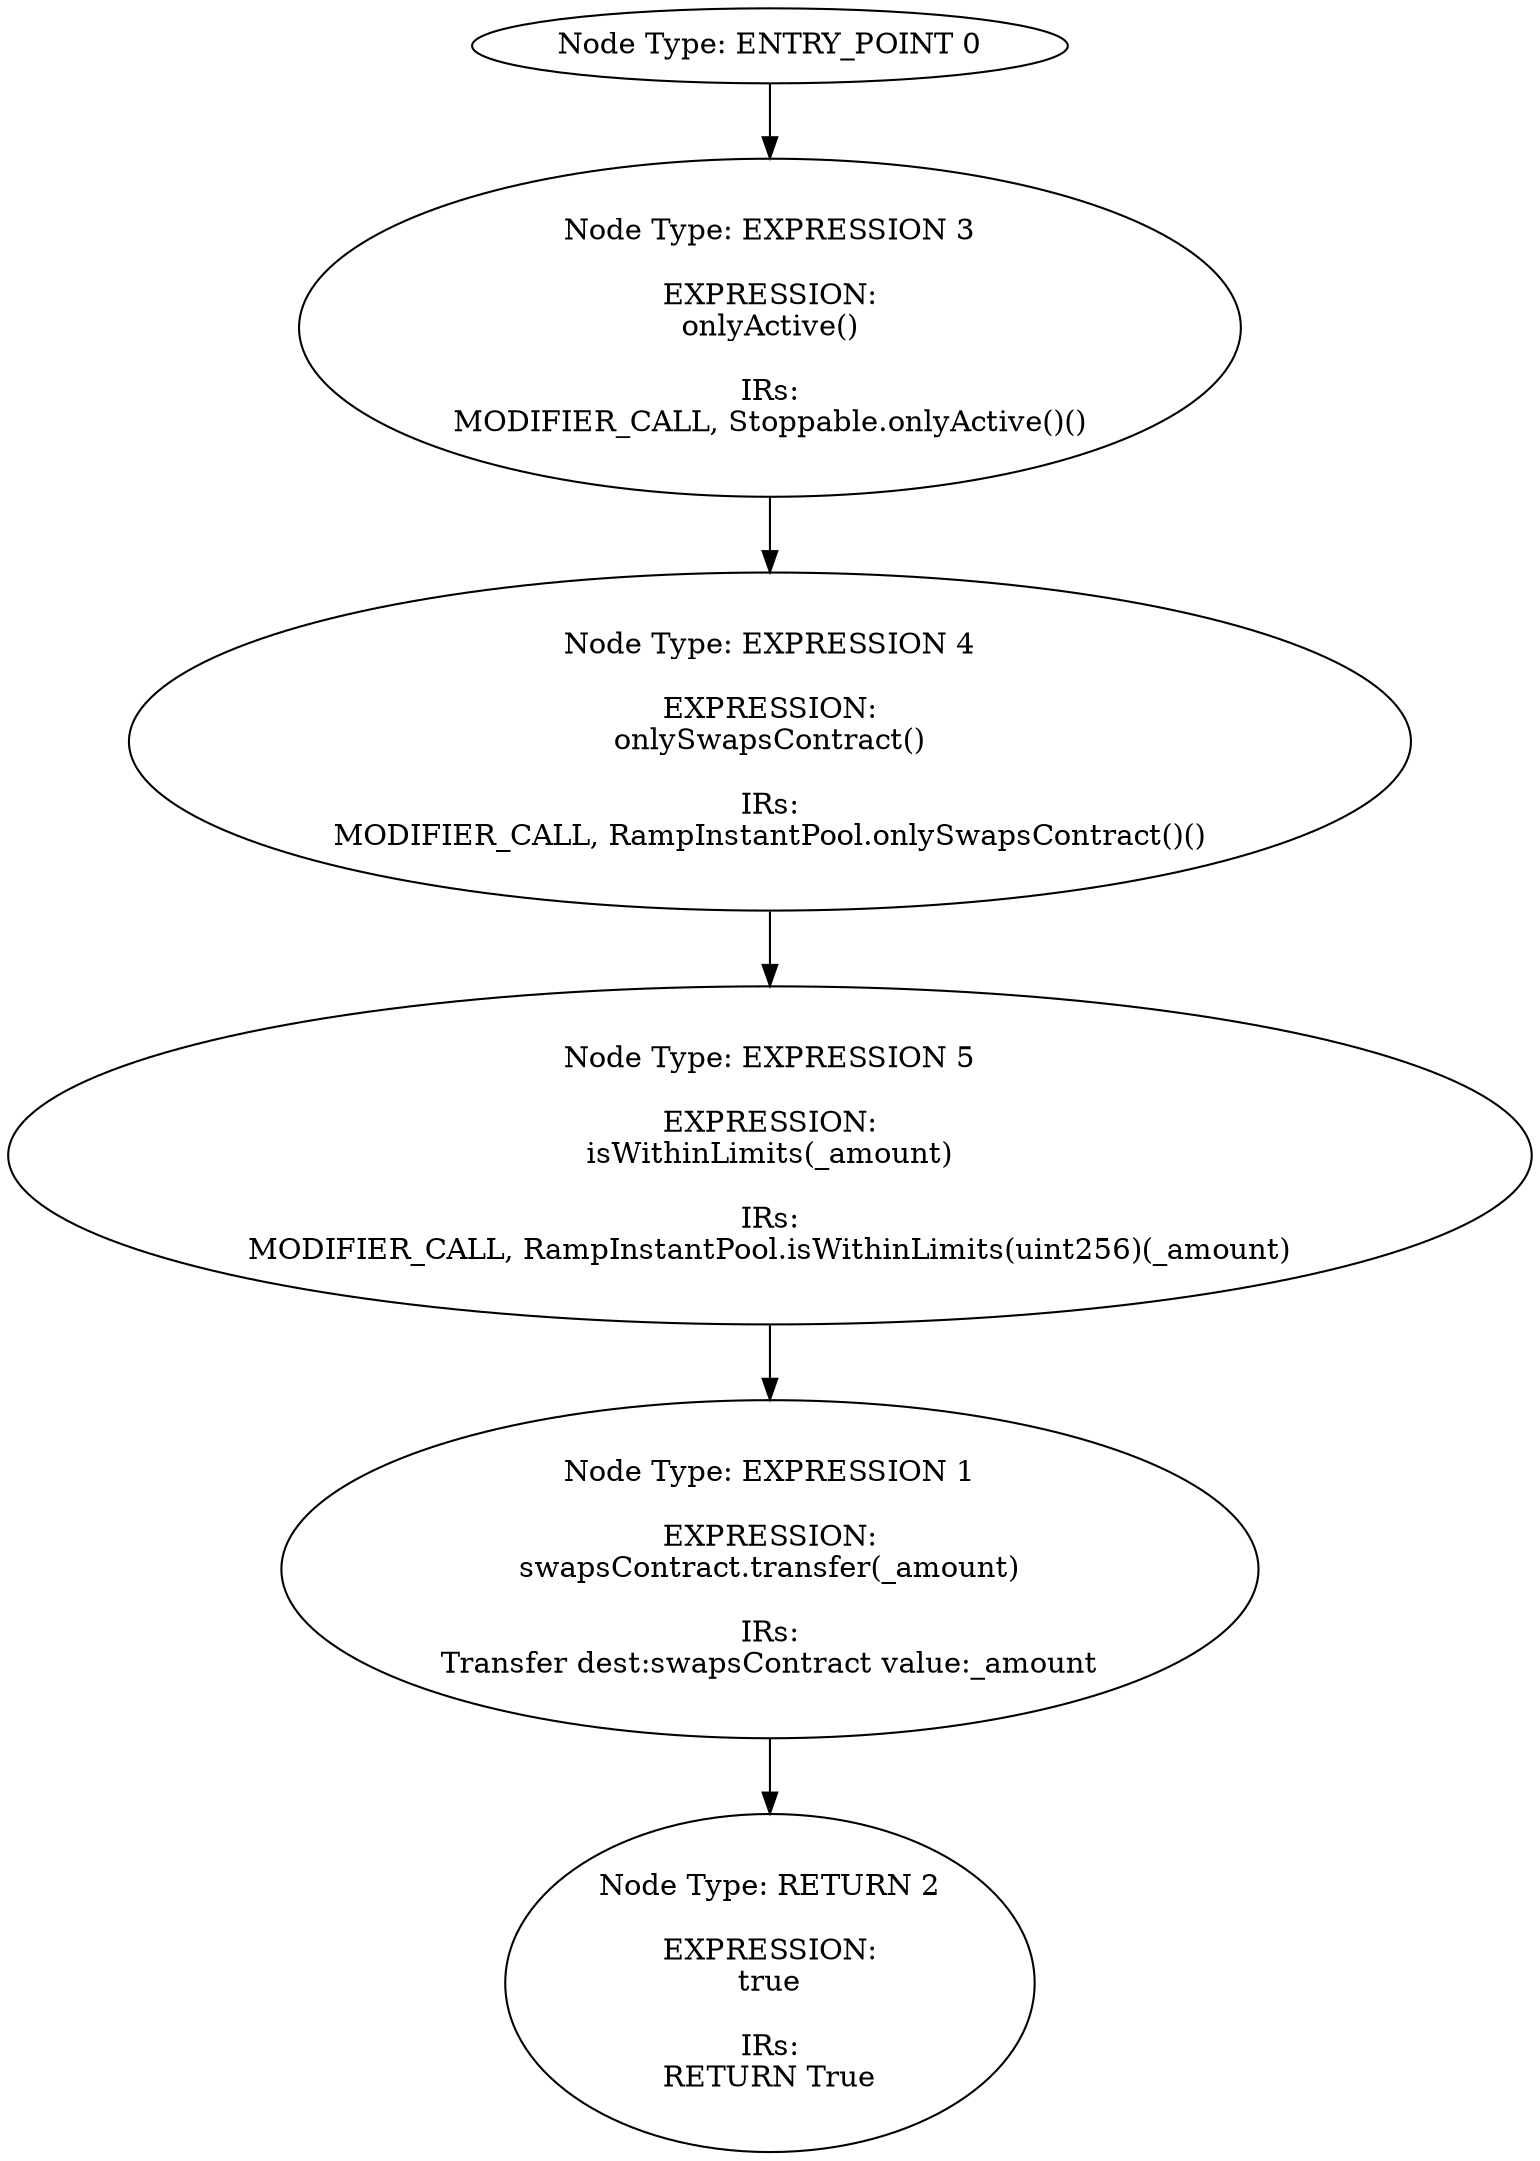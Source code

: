 digraph{
0[label="Node Type: ENTRY_POINT 0
"];
0->3;
1[label="Node Type: EXPRESSION 1

EXPRESSION:
swapsContract.transfer(_amount)

IRs:
Transfer dest:swapsContract value:_amount"];
1->2;
2[label="Node Type: RETURN 2

EXPRESSION:
true

IRs:
RETURN True"];
3[label="Node Type: EXPRESSION 3

EXPRESSION:
onlyActive()

IRs:
MODIFIER_CALL, Stoppable.onlyActive()()"];
3->4;
4[label="Node Type: EXPRESSION 4

EXPRESSION:
onlySwapsContract()

IRs:
MODIFIER_CALL, RampInstantPool.onlySwapsContract()()"];
4->5;
5[label="Node Type: EXPRESSION 5

EXPRESSION:
isWithinLimits(_amount)

IRs:
MODIFIER_CALL, RampInstantPool.isWithinLimits(uint256)(_amount)"];
5->1;
}
